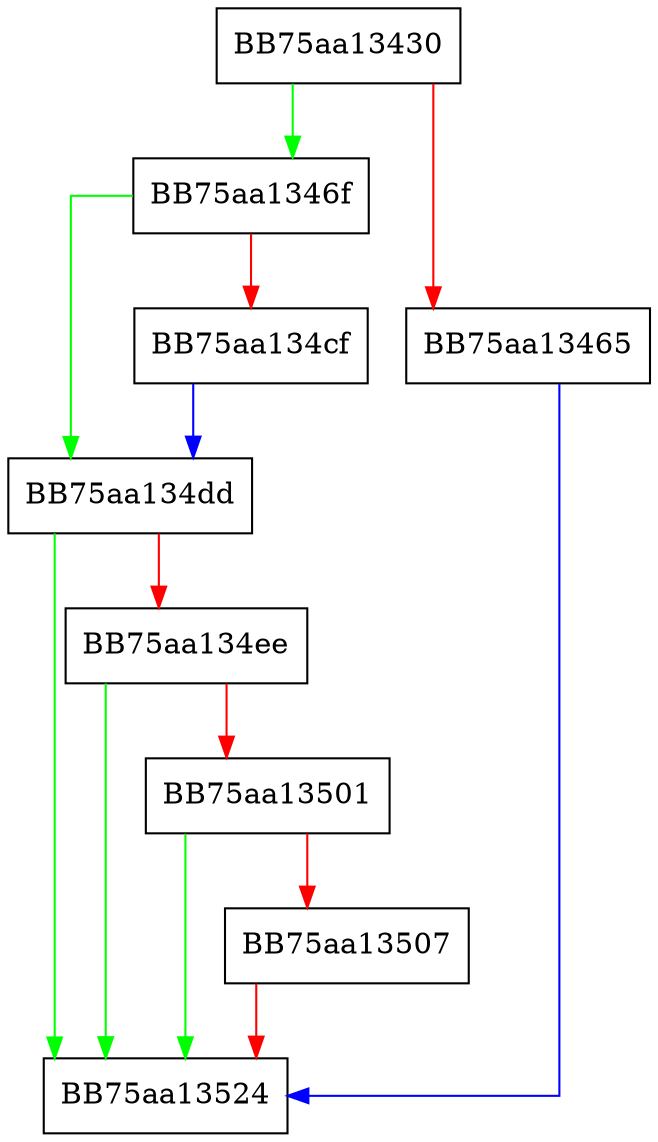 digraph pefile_call_breakpoint_handlers {
  node [shape="box"];
  graph [splines=ortho];
  BB75aa13430 -> BB75aa1346f [color="green"];
  BB75aa13430 -> BB75aa13465 [color="red"];
  BB75aa13465 -> BB75aa13524 [color="blue"];
  BB75aa1346f -> BB75aa134dd [color="green"];
  BB75aa1346f -> BB75aa134cf [color="red"];
  BB75aa134cf -> BB75aa134dd [color="blue"];
  BB75aa134dd -> BB75aa13524 [color="green"];
  BB75aa134dd -> BB75aa134ee [color="red"];
  BB75aa134ee -> BB75aa13524 [color="green"];
  BB75aa134ee -> BB75aa13501 [color="red"];
  BB75aa13501 -> BB75aa13524 [color="green"];
  BB75aa13501 -> BB75aa13507 [color="red"];
  BB75aa13507 -> BB75aa13524 [color="red"];
}